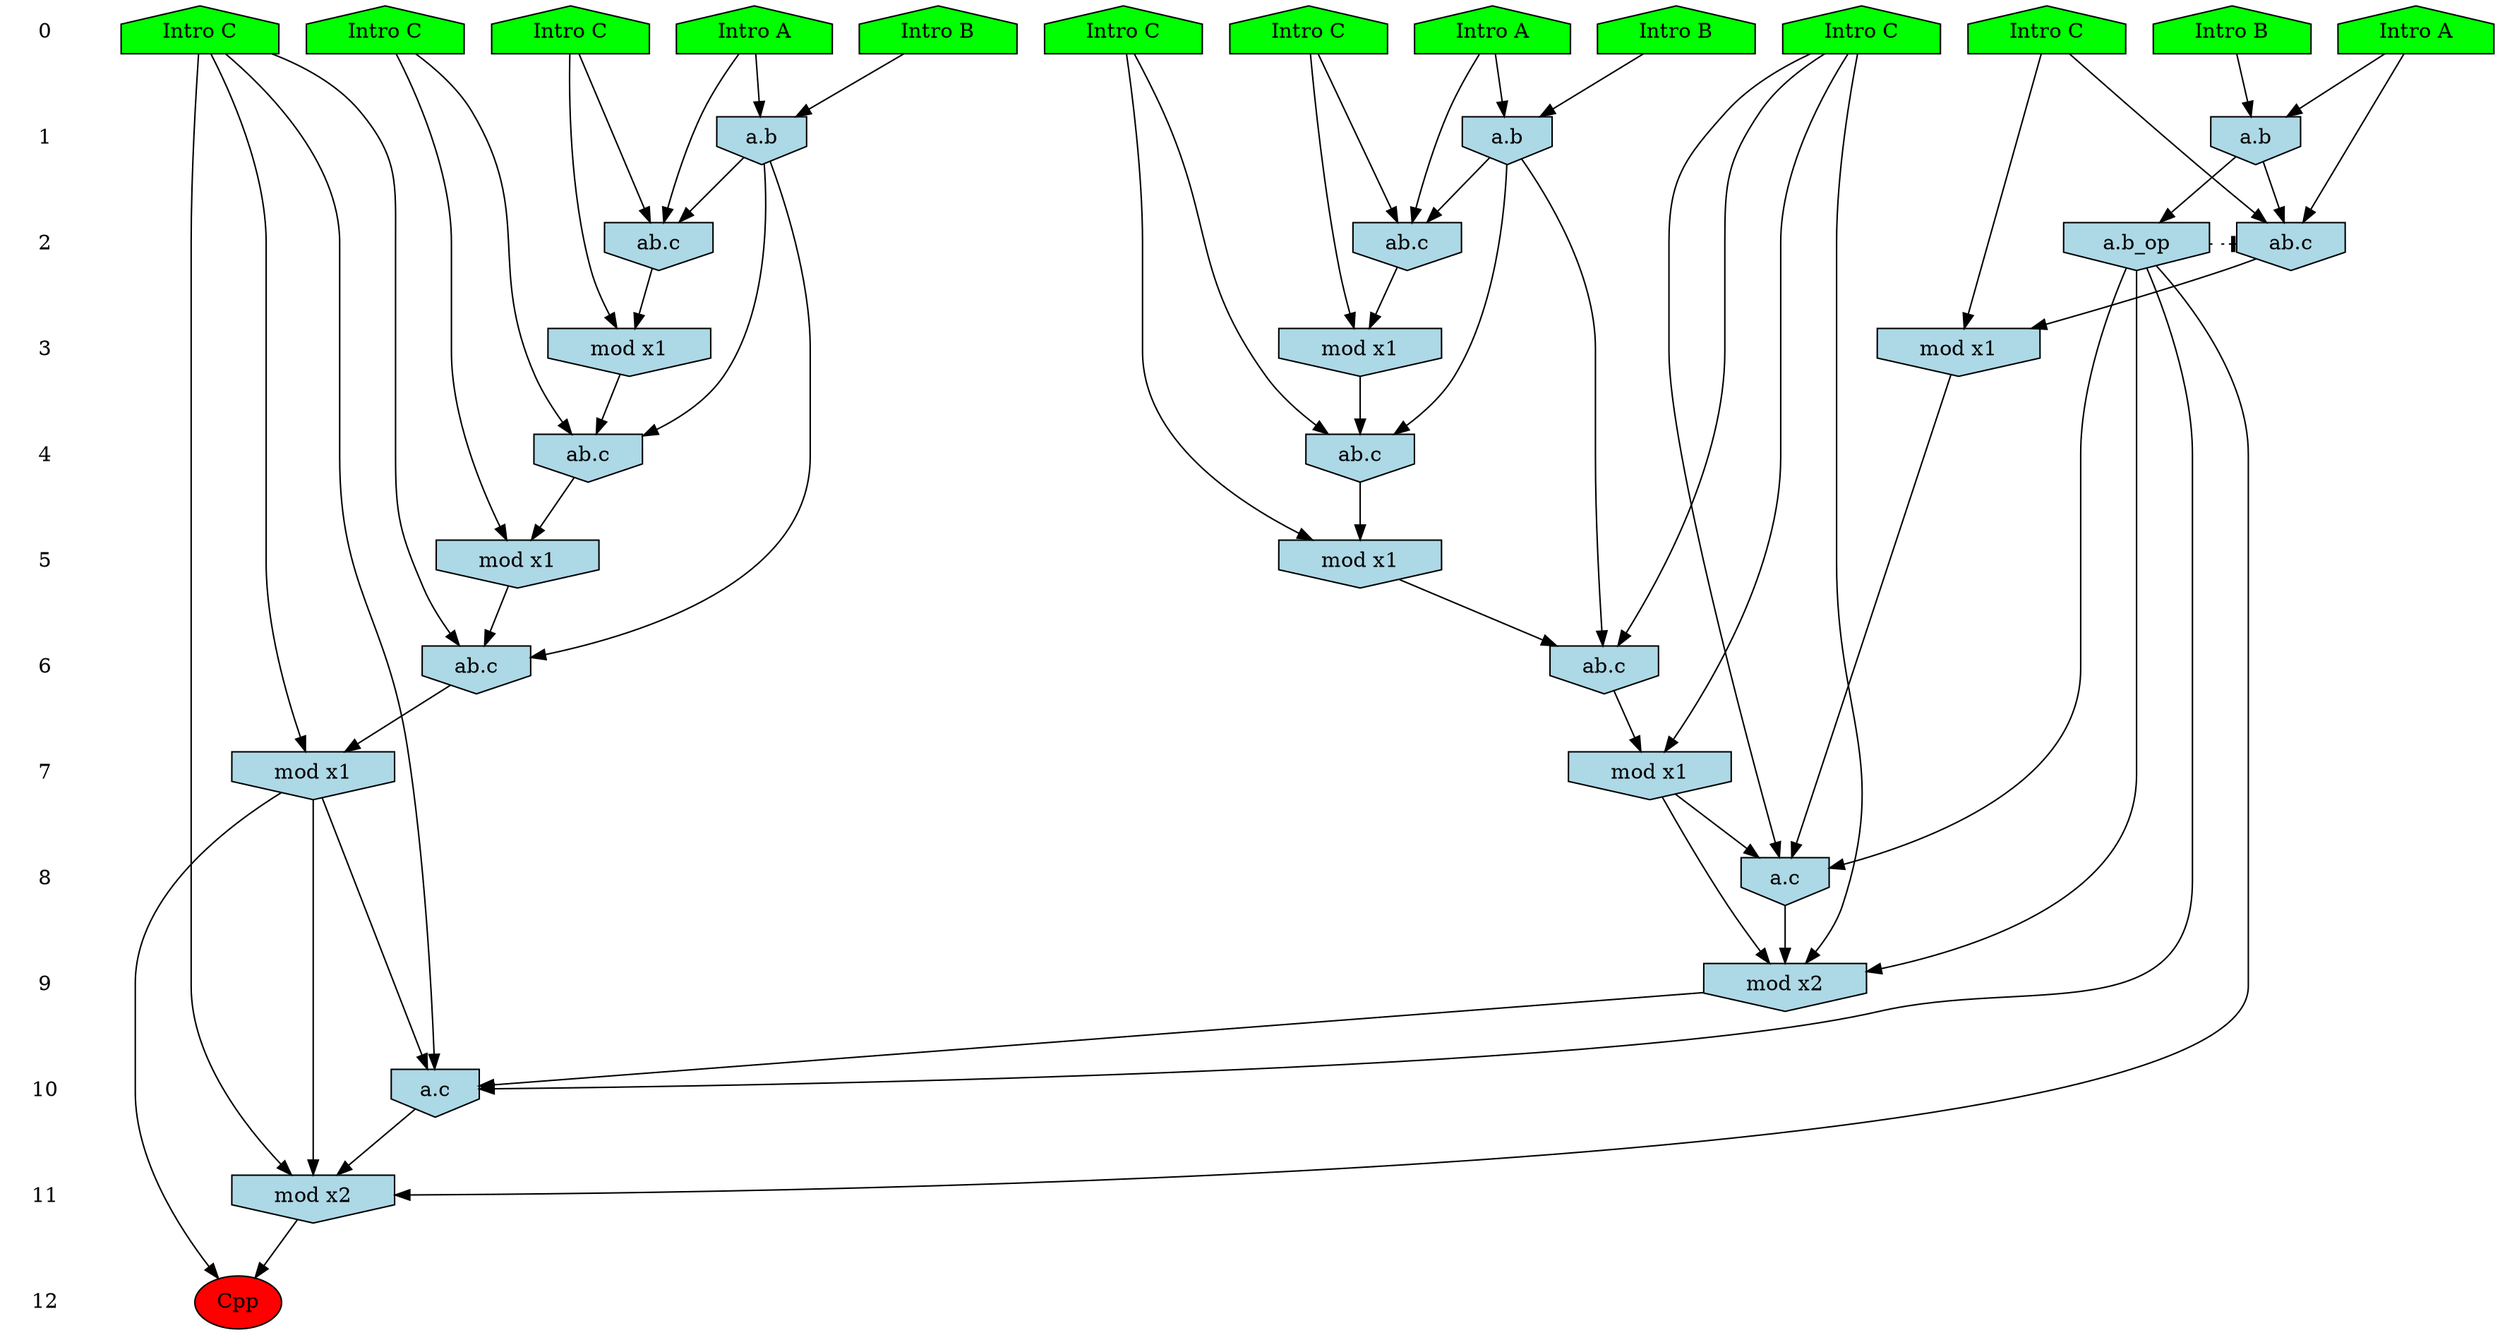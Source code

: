 /* Compression of 1 causal flows obtained in average at 1.048831E+01 t.u */
/* Compressed causal flows were: [1405] */
digraph G{
 ranksep=.5 ; 
{ rank = same ; "0" [shape=plaintext] ; node_1 [label ="Intro A", shape=house, style=filled, fillcolor=green] ;
node_2 [label ="Intro A", shape=house, style=filled, fillcolor=green] ;
node_3 [label ="Intro B", shape=house, style=filled, fillcolor=green] ;
node_4 [label ="Intro A", shape=house, style=filled, fillcolor=green] ;
node_5 [label ="Intro B", shape=house, style=filled, fillcolor=green] ;
node_6 [label ="Intro B", shape=house, style=filled, fillcolor=green] ;
node_7 [label ="Intro C", shape=house, style=filled, fillcolor=green] ;
node_8 [label ="Intro C", shape=house, style=filled, fillcolor=green] ;
node_9 [label ="Intro C", shape=house, style=filled, fillcolor=green] ;
node_10 [label ="Intro C", shape=house, style=filled, fillcolor=green] ;
node_11 [label ="Intro C", shape=house, style=filled, fillcolor=green] ;
node_12 [label ="Intro C", shape=house, style=filled, fillcolor=green] ;
node_13 [label ="Intro C", shape=house, style=filled, fillcolor=green] ;
}
{ rank = same ; "1" [shape=plaintext] ; node_14 [label="a.b", shape=invhouse, style=filled, fillcolor = lightblue] ;
node_18 [label="a.b", shape=invhouse, style=filled, fillcolor = lightblue] ;
node_22 [label="a.b", shape=invhouse, style=filled, fillcolor = lightblue] ;
}
{ rank = same ; "2" [shape=plaintext] ; node_15 [label="ab.c", shape=invhouse, style=filled, fillcolor = lightblue] ;
node_19 [label="ab.c", shape=invhouse, style=filled, fillcolor = lightblue] ;
node_26 [label="ab.c", shape=invhouse, style=filled, fillcolor = lightblue] ;
node_31 [label="a.b_op", shape=invhouse, style=filled, fillcolor = lightblue] ;
}
{ rank = same ; "3" [shape=plaintext] ; node_16 [label="mod x1", shape=invhouse, style=filled, fillcolor = lightblue] ;
node_20 [label="mod x1", shape=invhouse, style=filled, fillcolor = lightblue] ;
node_30 [label="mod x1", shape=invhouse, style=filled, fillcolor = lightblue] ;
}
{ rank = same ; "4" [shape=plaintext] ; node_17 [label="ab.c", shape=invhouse, style=filled, fillcolor = lightblue] ;
node_21 [label="ab.c", shape=invhouse, style=filled, fillcolor = lightblue] ;
}
{ rank = same ; "5" [shape=plaintext] ; node_23 [label="mod x1", shape=invhouse, style=filled, fillcolor = lightblue] ;
node_25 [label="mod x1", shape=invhouse, style=filled, fillcolor = lightblue] ;
}
{ rank = same ; "6" [shape=plaintext] ; node_24 [label="ab.c", shape=invhouse, style=filled, fillcolor = lightblue] ;
node_28 [label="ab.c", shape=invhouse, style=filled, fillcolor = lightblue] ;
}
{ rank = same ; "7" [shape=plaintext] ; node_27 [label="mod x1", shape=invhouse, style=filled, fillcolor = lightblue] ;
node_29 [label="mod x1", shape=invhouse, style=filled, fillcolor = lightblue] ;
}
{ rank = same ; "8" [shape=plaintext] ; node_32 [label="a.c", shape=invhouse, style=filled, fillcolor = lightblue] ;
}
{ rank = same ; "9" [shape=plaintext] ; node_33 [label="mod x2", shape=invhouse, style=filled, fillcolor = lightblue] ;
}
{ rank = same ; "10" [shape=plaintext] ; node_34 [label="a.c", shape=invhouse, style=filled, fillcolor = lightblue] ;
}
{ rank = same ; "11" [shape=plaintext] ; node_35 [label="mod x2", shape=invhouse, style=filled, fillcolor = lightblue] ;
}
{ rank = same ; "12" [shape=plaintext] ; node_36 [label ="Cpp", style=filled, fillcolor=red] ;
}
"0" -> "1" [style="invis"]; 
"1" -> "2" [style="invis"]; 
"2" -> "3" [style="invis"]; 
"3" -> "4" [style="invis"]; 
"4" -> "5" [style="invis"]; 
"5" -> "6" [style="invis"]; 
"6" -> "7" [style="invis"]; 
"7" -> "8" [style="invis"]; 
"8" -> "9" [style="invis"]; 
"9" -> "10" [style="invis"]; 
"10" -> "11" [style="invis"]; 
"11" -> "12" [style="invis"]; 
node_2 -> node_14
node_5 -> node_14
node_2 -> node_15
node_11 -> node_15
node_14 -> node_15
node_11 -> node_16
node_15 -> node_16
node_10 -> node_17
node_14 -> node_17
node_16 -> node_17
node_1 -> node_18
node_3 -> node_18
node_1 -> node_19
node_12 -> node_19
node_18 -> node_19
node_12 -> node_20
node_19 -> node_20
node_9 -> node_21
node_18 -> node_21
node_20 -> node_21
node_4 -> node_22
node_6 -> node_22
node_9 -> node_23
node_21 -> node_23
node_8 -> node_24
node_18 -> node_24
node_23 -> node_24
node_10 -> node_25
node_17 -> node_25
node_4 -> node_26
node_13 -> node_26
node_22 -> node_26
node_8 -> node_27
node_24 -> node_27
node_7 -> node_28
node_14 -> node_28
node_25 -> node_28
node_7 -> node_29
node_28 -> node_29
node_13 -> node_30
node_26 -> node_30
node_22 -> node_31
node_7 -> node_32
node_29 -> node_32
node_30 -> node_32
node_31 -> node_32
node_7 -> node_33
node_29 -> node_33
node_31 -> node_33
node_32 -> node_33
node_8 -> node_34
node_27 -> node_34
node_31 -> node_34
node_33 -> node_34
node_8 -> node_35
node_27 -> node_35
node_31 -> node_35
node_34 -> node_35
node_27 -> node_36
node_35 -> node_36
node_31 -> node_26 [style=dotted, arrowhead = tee] 
}
/*
 Dot generation time: 0.000561
*/